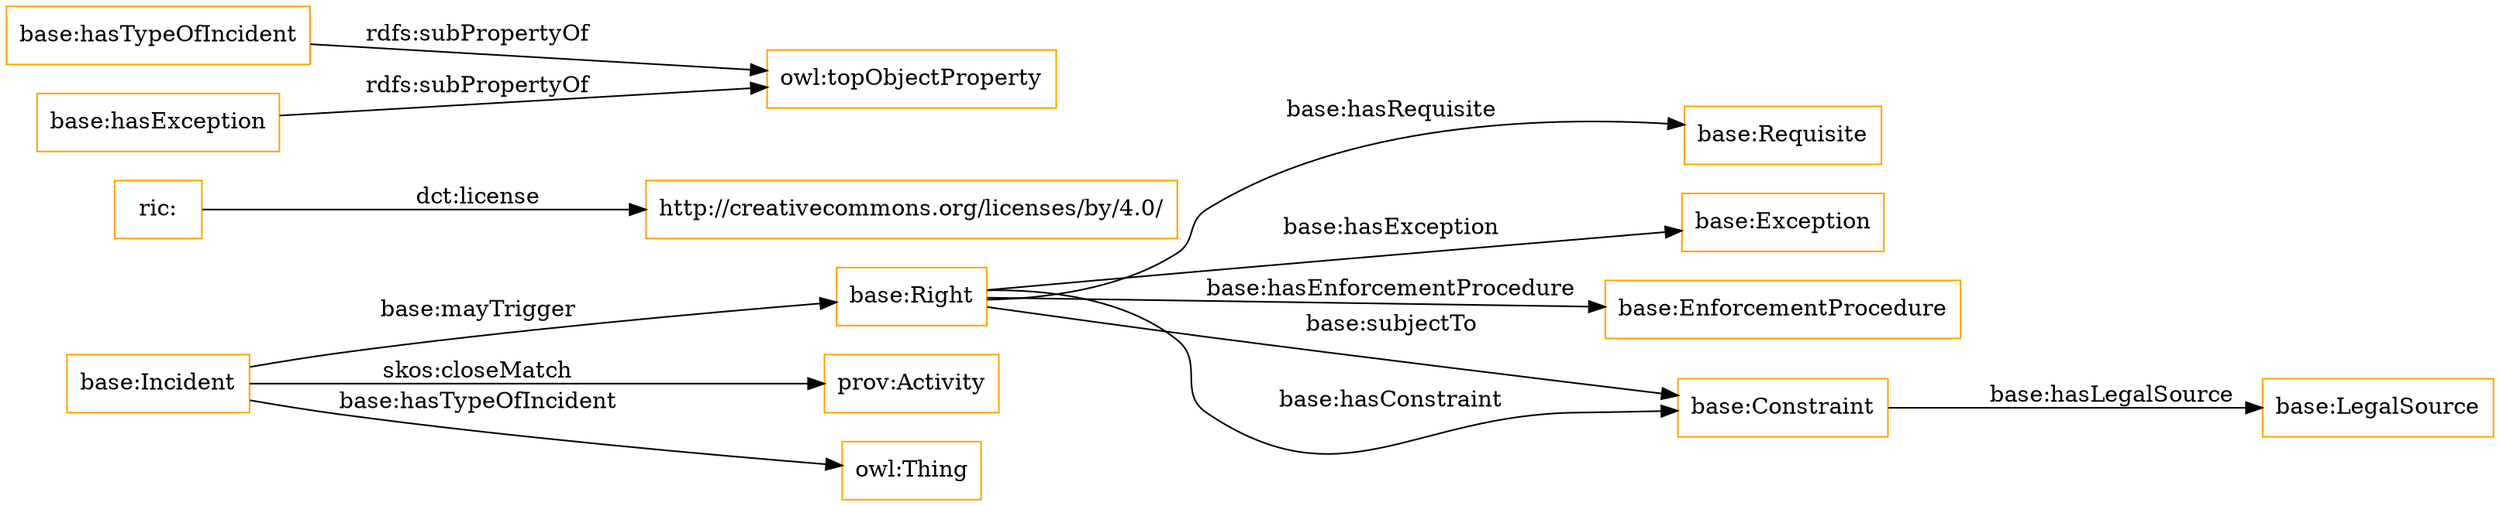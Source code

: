 digraph ar2dtool_diagram { 
rankdir=LR;
size="1501"
node [shape = rectangle, color="orange"]; "base:Requisite" "base:Right" "base:Exception" "base:LegalSource" "base:Incident" "base:EnforcementProcedure" "base:Constraint" ; /*classes style*/
	"ric:" -> "http://creativecommons.org/licenses/by/4.0/" [ label = "dct:license" ];
	"base:hasTypeOfIncident" -> "owl:topObjectProperty" [ label = "rdfs:subPropertyOf" ];
	"base:hasException" -> "owl:topObjectProperty" [ label = "rdfs:subPropertyOf" ];
	"base:Incident" -> "prov:Activity" [ label = "skos:closeMatch" ];
	"base:Right" -> "base:Constraint" [ label = "base:subjectTo" ];
	"base:Right" -> "base:Requisite" [ label = "base:hasRequisite" ];
	"base:Constraint" -> "base:LegalSource" [ label = "base:hasLegalSource" ];
	"base:Incident" -> "owl:Thing" [ label = "base:hasTypeOfIncident" ];
	"base:Right" -> "base:Constraint" [ label = "base:hasConstraint" ];
	"base:Right" -> "base:Exception" [ label = "base:hasException" ];
	"base:Incident" -> "base:Right" [ label = "base:mayTrigger" ];
	"base:Right" -> "base:EnforcementProcedure" [ label = "base:hasEnforcementProcedure" ];

}
